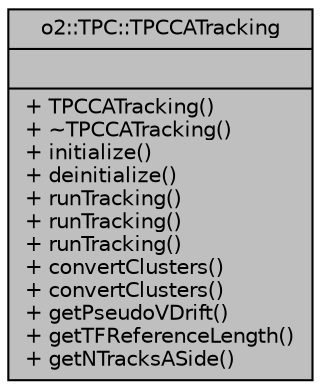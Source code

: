 digraph "o2::TPC::TPCCATracking"
{
 // INTERACTIVE_SVG=YES
  bgcolor="transparent";
  edge [fontname="Helvetica",fontsize="10",labelfontname="Helvetica",labelfontsize="10"];
  node [fontname="Helvetica",fontsize="10",shape=record];
  Node1 [label="{o2::TPC::TPCCATracking\n||+ TPCCATracking()\l+ ~TPCCATracking()\l+ initialize()\l+ deinitialize()\l+ runTracking()\l+ runTracking()\l+ runTracking()\l+ convertClusters()\l+ convertClusters()\l+ getPseudoVDrift()\l+ getTFReferenceLength()\l+ getNTracksASide()\l}",height=0.2,width=0.4,color="black", fillcolor="grey75", style="filled" fontcolor="black"];
}
